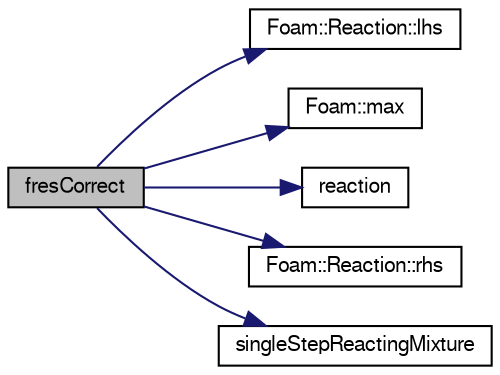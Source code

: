 digraph "fresCorrect"
{
  bgcolor="transparent";
  edge [fontname="FreeSans",fontsize="10",labelfontname="FreeSans",labelfontsize="10"];
  node [fontname="FreeSans",fontsize="10",shape=record];
  rankdir="LR";
  Node97 [label="fresCorrect",height=0.2,width=0.4,color="black", fillcolor="grey75", style="filled", fontcolor="black"];
  Node97 -> Node98 [color="midnightblue",fontsize="10",style="solid",fontname="FreeSans"];
  Node98 [label="Foam::Reaction::lhs",height=0.2,width=0.4,color="black",URL="$a30330.html#a6761a05de6d2e857d0187e5bd7ff6b61"];
  Node97 -> Node99 [color="midnightblue",fontsize="10",style="solid",fontname="FreeSans"];
  Node99 [label="Foam::max",height=0.2,width=0.4,color="black",URL="$a21124.html#ac993e906cf2774ae77e666bc24e81733"];
  Node97 -> Node100 [color="midnightblue",fontsize="10",style="solid",fontname="FreeSans"];
  Node100 [label="reaction",height=0.2,width=0.4,color="black",URL="$a38984.html#a31e20dded3aa39de922899a34687efcc"];
  Node97 -> Node101 [color="midnightblue",fontsize="10",style="solid",fontname="FreeSans"];
  Node101 [label="Foam::Reaction::rhs",height=0.2,width=0.4,color="black",URL="$a30330.html#a1307353445aae5aae36cd5a86f3f64f0"];
  Node97 -> Node102 [color="midnightblue",fontsize="10",style="solid",fontname="FreeSans"];
  Node102 [label="singleStepReactingMixture",height=0.2,width=0.4,color="black",URL="$a30154.html#a3ca6eb6eaa0bc351dce5f66168be073e",tooltip="Disallow default bitwise copy construct. "];
}
